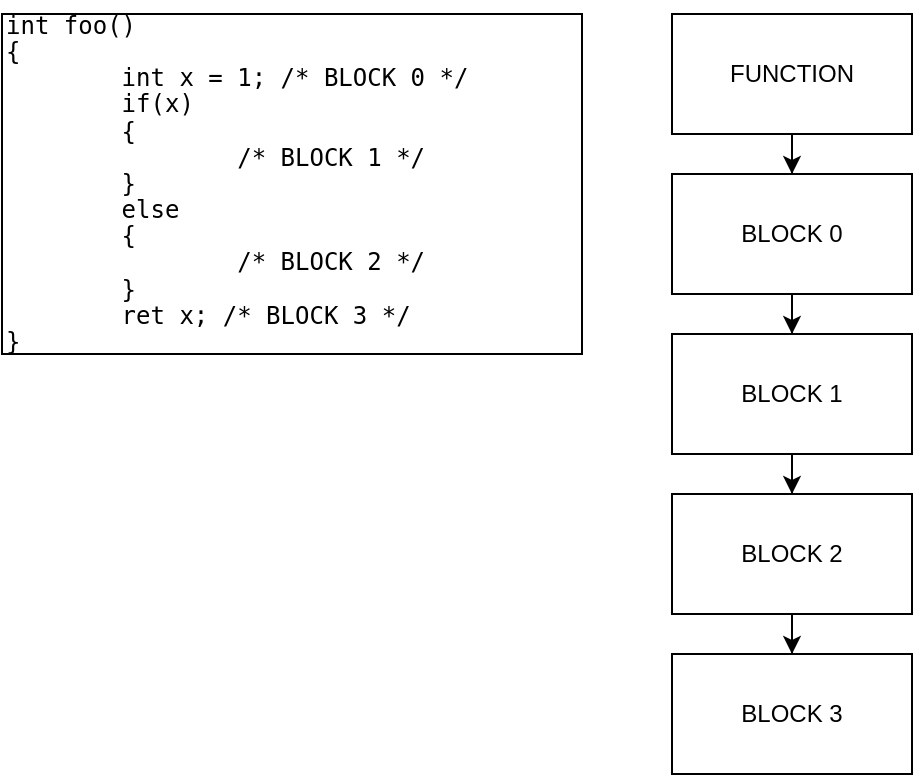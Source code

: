 <mxfile version="25.0.2">
  <diagram id="Ohcm7--c6hvS0u91lAnx" name="Page-1">
    <mxGraphModel dx="1195" dy="703" grid="1" gridSize="10" guides="1" tooltips="1" connect="1" arrows="1" fold="1" page="1" pageScale="1" pageWidth="850" pageHeight="1100" math="0" shadow="0">
      <root>
        <mxCell id="0" />
        <mxCell id="1" parent="0" />
        <mxCell id="fSIX_j-od76aGPSxKUjf-3" value="" style="edgeStyle=orthogonalEdgeStyle;rounded=0;orthogonalLoop=1;jettySize=auto;html=1;" edge="1" parent="1" source="fSIX_j-od76aGPSxKUjf-1" target="fSIX_j-od76aGPSxKUjf-2">
          <mxGeometry relative="1" as="geometry" />
        </mxCell>
        <mxCell id="fSIX_j-od76aGPSxKUjf-1" value="FUNCTION" style="rounded=0;whiteSpace=wrap;html=1;" vertex="1" parent="1">
          <mxGeometry x="425" y="90" width="120" height="60" as="geometry" />
        </mxCell>
        <mxCell id="fSIX_j-od76aGPSxKUjf-6" value="" style="edgeStyle=orthogonalEdgeStyle;rounded=0;orthogonalLoop=1;jettySize=auto;html=1;" edge="1" parent="1" source="fSIX_j-od76aGPSxKUjf-2" target="fSIX_j-od76aGPSxKUjf-5">
          <mxGeometry relative="1" as="geometry" />
        </mxCell>
        <mxCell id="fSIX_j-od76aGPSxKUjf-2" value="BLOCK 0" style="whiteSpace=wrap;html=1;rounded=0;" vertex="1" parent="1">
          <mxGeometry x="425" y="170" width="120" height="60" as="geometry" />
        </mxCell>
        <mxCell id="fSIX_j-od76aGPSxKUjf-4" value="&lt;pre style=&quot;line-height: 10%;&quot;&gt;int foo()&lt;/pre&gt;&lt;pre style=&quot;line-height: 10%;&quot;&gt;{&lt;/pre&gt;&lt;pre style=&quot;line-height: 10%;&quot;&gt;&lt;span style=&quot;white-space: pre;&quot;&gt;&#x9;&lt;/span&gt;int x = 1; /* BLOCK 0 */&lt;br&gt;&lt;/pre&gt;&lt;pre style=&quot;line-height: 10%;&quot;&gt;&lt;span style=&quot;white-space: pre;&quot;&gt;&#x9;&lt;/span&gt;if(x)&lt;br&gt;&lt;/pre&gt;&lt;pre style=&quot;line-height: 10%;&quot;&gt;&lt;span style=&quot;white-space: pre;&quot;&gt;&#x9;&lt;/span&gt;{&lt;/pre&gt;&lt;pre style=&quot;line-height: 10%;&quot;&gt;&lt;span style=&quot;white-space: pre;&quot;&gt;&#x9;&lt;/span&gt;&lt;span style=&quot;white-space: pre;&quot;&gt;&#x9;&lt;/span&gt;/* BLOCK 1 */&lt;br&gt;&lt;/pre&gt;&lt;pre style=&quot;line-height: 10%;&quot;&gt;&lt;span style=&quot;white-space: pre;&quot;&gt;&#x9;&lt;/span&gt;}&lt;br&gt;&lt;/pre&gt;&lt;pre style=&quot;line-height: 10%;&quot;&gt;&lt;span style=&quot;white-space: pre;&quot;&gt;&#x9;&lt;/span&gt;else&lt;br&gt;&lt;/pre&gt;&lt;pre style=&quot;line-height: 10%;&quot;&gt;&lt;span style=&quot;white-space: pre;&quot;&gt;&#x9;&lt;/span&gt;{&lt;/pre&gt;&lt;pre style=&quot;line-height: 10%;&quot;&gt;&lt;span style=&quot;white-space: pre;&quot;&gt;&#x9;&lt;/span&gt;&lt;span style=&quot;white-space: pre;&quot;&gt;&#x9;&lt;/span&gt;/* BLOCK 2 */&lt;br&gt;&lt;/pre&gt;&lt;pre style=&quot;line-height: 10%;&quot;&gt;&lt;span style=&quot;white-space: pre;&quot;&gt;&#x9;&lt;/span&gt;}&lt;br&gt;&lt;/pre&gt;&lt;pre style=&quot;line-height: 10%;&quot;&gt;&lt;span style=&quot;white-space: pre;&quot;&gt;&#x9;&lt;/span&gt;ret x; /* BLOCK 3 */&lt;br&gt;&lt;/pre&gt;&lt;pre style=&quot;line-height: 10%;&quot;&gt;}&lt;/pre&gt;" style="rounded=0;whiteSpace=wrap;html=1;align=left;" vertex="1" parent="1">
          <mxGeometry x="90" y="90" width="290" height="170" as="geometry" />
        </mxCell>
        <mxCell id="fSIX_j-od76aGPSxKUjf-8" value="" style="edgeStyle=orthogonalEdgeStyle;rounded=0;orthogonalLoop=1;jettySize=auto;html=1;" edge="1" parent="1" source="fSIX_j-od76aGPSxKUjf-5" target="fSIX_j-od76aGPSxKUjf-7">
          <mxGeometry relative="1" as="geometry" />
        </mxCell>
        <mxCell id="fSIX_j-od76aGPSxKUjf-5" value="BLOCK 1" style="whiteSpace=wrap;html=1;rounded=0;" vertex="1" parent="1">
          <mxGeometry x="425" y="250" width="120" height="60" as="geometry" />
        </mxCell>
        <mxCell id="fSIX_j-od76aGPSxKUjf-10" value="" style="edgeStyle=orthogonalEdgeStyle;rounded=0;orthogonalLoop=1;jettySize=auto;html=1;" edge="1" parent="1" source="fSIX_j-od76aGPSxKUjf-7" target="fSIX_j-od76aGPSxKUjf-9">
          <mxGeometry relative="1" as="geometry" />
        </mxCell>
        <mxCell id="fSIX_j-od76aGPSxKUjf-7" value="BLOCK 2" style="whiteSpace=wrap;html=1;rounded=0;" vertex="1" parent="1">
          <mxGeometry x="425" y="330" width="120" height="60" as="geometry" />
        </mxCell>
        <mxCell id="fSIX_j-od76aGPSxKUjf-9" value="BLOCK 3" style="whiteSpace=wrap;html=1;rounded=0;" vertex="1" parent="1">
          <mxGeometry x="425" y="410" width="120" height="60" as="geometry" />
        </mxCell>
      </root>
    </mxGraphModel>
  </diagram>
</mxfile>
